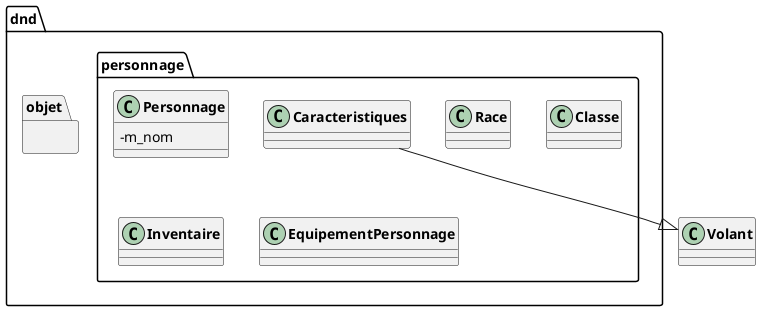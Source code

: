 @startuml

skinparam classAttributeIconSize 0
skinparam classFontStyle Bold
skinparam style strictuml hide empty members

package dnd
{
    package personnage
    {
        class Personnage
        {
            - m_nom
            ' Race : mettre une composition
            ' Classe : mettre une composition
            ' Inventaire d'équipements : mettre une composition
            ' Équipements : mettre une composition
        }

        ' Début classes personnages

        class Race
        {

        }

        class Classe
        {

        }

        class Inventaire
        {

        }

        class EquipementPersonnage
        {

        }

        class Caracteristiques
        {

        }

    }

    package objet
    {
                   
    }
}

Caracteristiques --|> Volant

@enduml